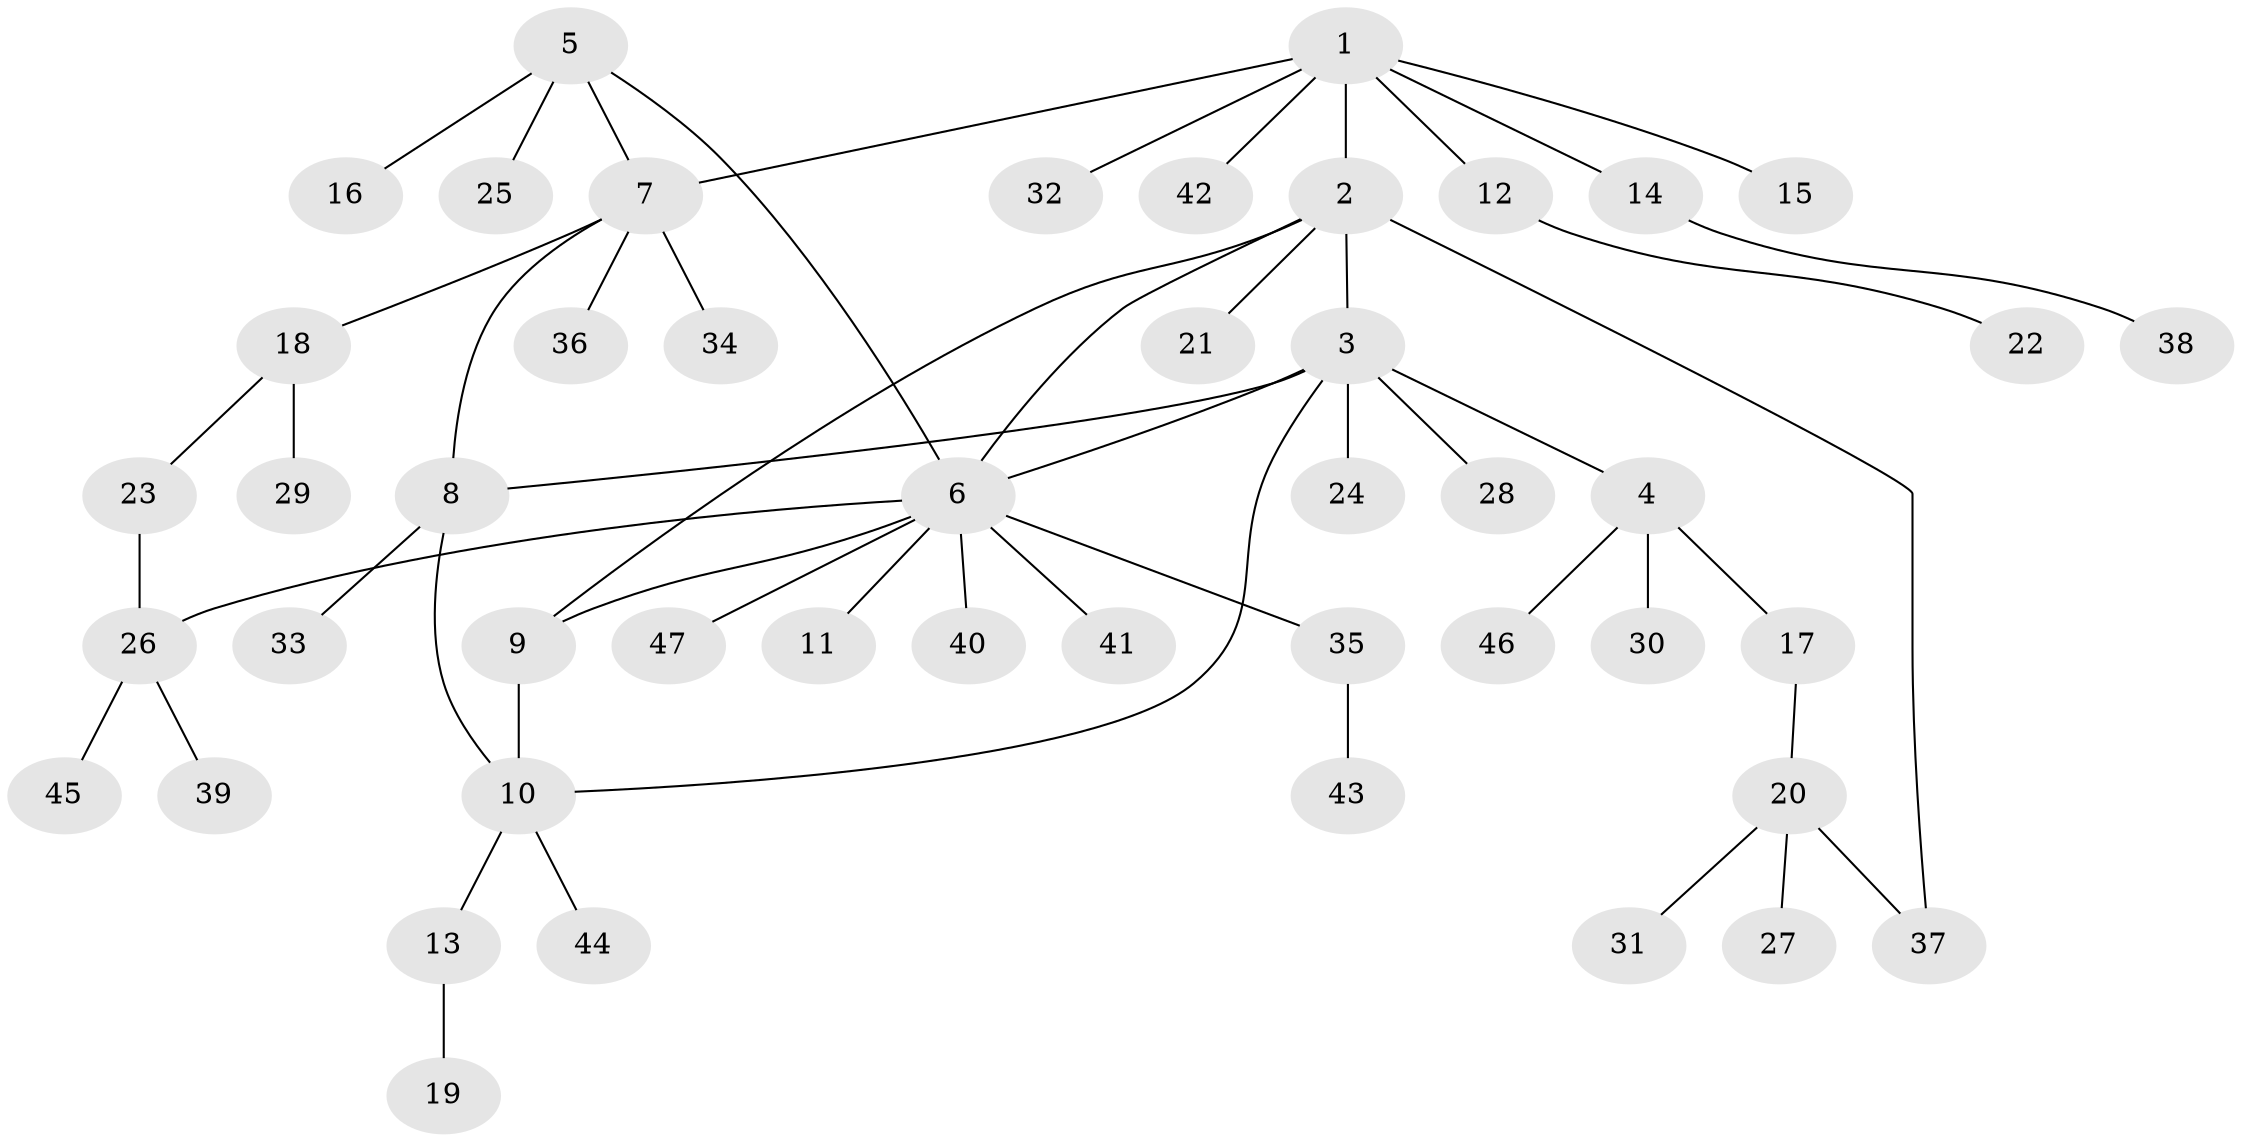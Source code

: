 // coarse degree distribution, {4: 0.08695652173913043, 2: 0.043478260869565216, 1: 0.782608695652174, 7: 0.043478260869565216, 13: 0.043478260869565216}
// Generated by graph-tools (version 1.1) at 2025/57/03/04/25 21:57:28]
// undirected, 47 vertices, 54 edges
graph export_dot {
graph [start="1"]
  node [color=gray90,style=filled];
  1;
  2;
  3;
  4;
  5;
  6;
  7;
  8;
  9;
  10;
  11;
  12;
  13;
  14;
  15;
  16;
  17;
  18;
  19;
  20;
  21;
  22;
  23;
  24;
  25;
  26;
  27;
  28;
  29;
  30;
  31;
  32;
  33;
  34;
  35;
  36;
  37;
  38;
  39;
  40;
  41;
  42;
  43;
  44;
  45;
  46;
  47;
  1 -- 2;
  1 -- 7;
  1 -- 12;
  1 -- 14;
  1 -- 15;
  1 -- 32;
  1 -- 42;
  2 -- 3;
  2 -- 6;
  2 -- 9;
  2 -- 21;
  2 -- 37;
  3 -- 4;
  3 -- 6;
  3 -- 8;
  3 -- 10;
  3 -- 24;
  3 -- 28;
  4 -- 17;
  4 -- 30;
  4 -- 46;
  5 -- 6;
  5 -- 7;
  5 -- 16;
  5 -- 25;
  6 -- 9;
  6 -- 11;
  6 -- 26;
  6 -- 35;
  6 -- 40;
  6 -- 41;
  6 -- 47;
  7 -- 8;
  7 -- 18;
  7 -- 34;
  7 -- 36;
  8 -- 10;
  8 -- 33;
  9 -- 10;
  10 -- 13;
  10 -- 44;
  12 -- 22;
  13 -- 19;
  14 -- 38;
  17 -- 20;
  18 -- 23;
  18 -- 29;
  20 -- 27;
  20 -- 31;
  20 -- 37;
  23 -- 26;
  26 -- 39;
  26 -- 45;
  35 -- 43;
}
